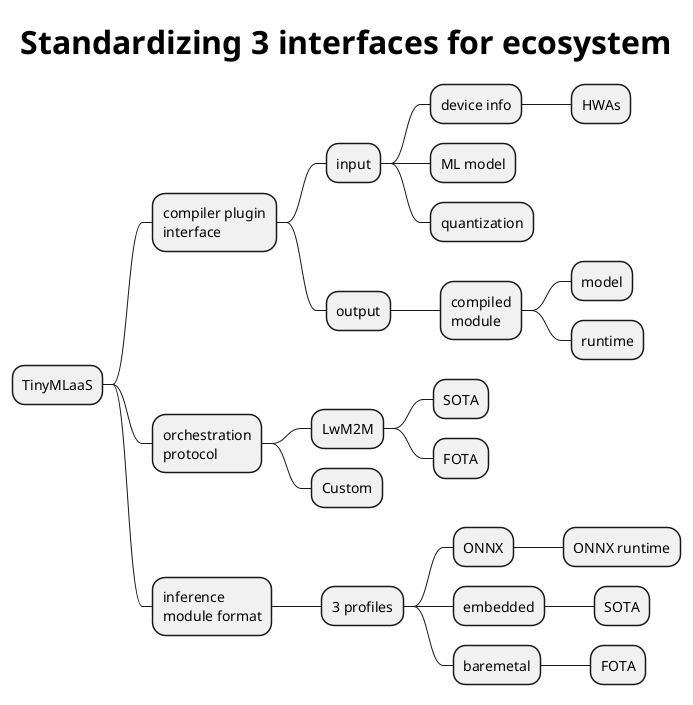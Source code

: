 @startmindmap
skinparam TitleFontSize 32
title Standardizing 3 interfaces for ecosystem
* TinyMLaaS
** compiler plugin\ninterface
*** input
**** device info
***** HWAs
**** ML model
**** quantization
*** output
**** compiled\nmodule
***** model
***** runtime
** orchestration\nprotocol
*** LwM2M
**** SOTA
**** FOTA
*** Custom
** inference\nmodule format
*** 3 profiles
**** ONNX
***** ONNX runtime
**** embedded
***** SOTA
**** baremetal
***** FOTA
@endmindmap

@startmindmap
scale 1.8
title Standardizing 3 interfaces for ecosystem
* TinyMLaaS
** compiler plugin **interface**
** orchestration **protocol**
** inference module **format**
@endmindmap

